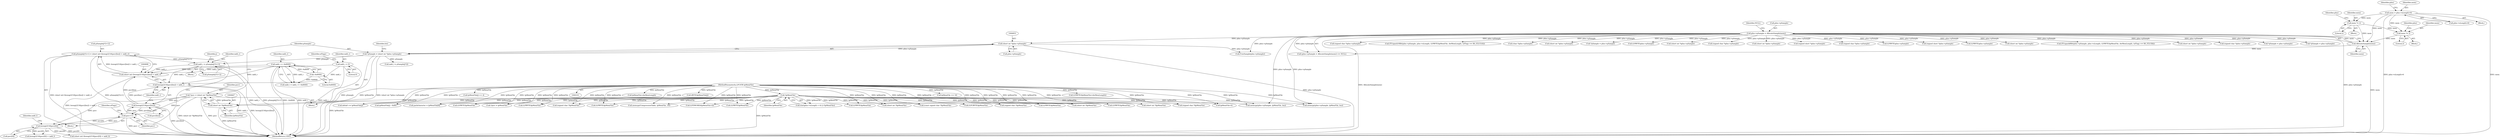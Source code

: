 digraph "0_gstreamer_bc2cdd57d549ab3ba59782e9b395d0cd683fd3ac@pointer" {
"1000889" [label="(Call,pSample[j*2+1] = (short int) (bswapLE16(psrc[len]) + iadd_r))"];
"1000897" [label="(Call,(short int) (bswapLE16(psrc[len]) + iadd_r))"];
"1000900" [label="(Call,bswapLE16(psrc[len]))"];
"1000905" [label="(Call,psrc++)"];
"1000884" [label="(Call,bswapLE16(psrc[0]))"];
"1000844" [label="(Call,*psrc = (short int *)lpMemFile)"];
"1000846" [label="(Call,(short int *)lpMemFile)"];
"1000131" [label="(Call,!lpMemFile)"];
"1000104" [label="(MethodParameterIn,LPCSTR lpMemFile)"];
"1000919" [label="(Call,iadd_r = pSample[j*2+1])"];
"1000850" [label="(Call,*pSample = (short int *)pIns->pSample)"];
"1000852" [label="(Call,(short int *)pIns->pSample)"];
"1000182" [label="(Call,pIns->pSample = AllocateSample(mem))"];
"1000186" [label="(Call,AllocateSample(mem))"];
"1000159" [label="(Call,mem *= 2)"];
"1000112" [label="(Call,mem = pIns->nLength+6)"];
"1000172" [label="(Call,mem *= 2)"];
"1000889" [label="(Call,pSample[j*2+1] = (short int) (bswapLE16(psrc[len]) + iadd_r))"];
"1000834" [label="(Call,iadd_r = -0x8000)"];
"1000836" [label="(Call,-0x8000)"];
"1000824" [label="(Call,iadd_r = 0)"];
"1000899" [label="(Call,bswapLE16(psrc[len]) + iadd_r)"];
"1000884" [label="(Call,bswapLE16(psrc[0]))"];
"1000161" [label="(Literal,2)"];
"1001510" [label="(Call,lpMemFile+dwMemLength)"];
"1000846" [label="(Call,(short int *)lpMemFile)"];
"1000832" [label="(Call,iadd_l = iadd_r = -0x8000)"];
"1000906" [label="(Identifier,psrc)"];
"1000881" [label="(Call,(short int) (bswapLE16(psrc[0]) + iadd_l))"];
"1000845" [label="(Identifier,psrc)"];
"1000316" [label="(Call,memcpy(CompressionTable, lpMemFile, 16))"];
"1001740" [label="(Call,(LPBYTE)lpMemFile)"];
"1000347" [label="(Call,(BYTE)lpMemFile[j])"];
"1000637" [label="(Call,(signed char *)pIns->pSample)"];
"1000851" [label="(Identifier,pSample)"];
"1000181" [label="(Call,(pIns->pSample = AllocateSample(mem)) == NULL)"];
"1000844" [label="(Call,*psrc = (short int *)lpMemFile)"];
"1001567" [label="(Call,(LPBYTE)lpMemFile)"];
"1000645" [label="(Call,(signed char *)lpMemFile)"];
"1000897" [label="(Call,(short int) (bswapLE16(psrc[len]) + iadd_r))"];
"1001502" [label="(Call,(LPBYTE)lpMemFile)"];
"1000967" [label="(Call,ITUnpack16Bit(pIns->pSample, pIns->nLength, (LPBYTE)lpMemFile, dwMemLength, (nFlags == RS_IT21516)))"];
"1001199" [label="(Call,(LPDWORD)(lpMemFile+4))"];
"1000132" [label="(Identifier,lpMemFile)"];
"1001017" [label="(Call,(LPBYTE)lpMemFile)"];
"1000890" [label="(Call,pSample[j*2+1])"];
"1001190" [label="(Call,(char *)pIns->pSample)"];
"1000159" [label="(Call,mem *= 2)"];
"1000825" [label="(Identifier,iadd_r)"];
"1000183" [label="(Call,pIns->pSample)"];
"1000874" [label="(Block,)"];
"1000414" [label="(Call,(short int *)pIns->pSample)"];
"1000219" [label="(Call,*pSample = pIns->pSample)"];
"1001023" [label="(Call,(LPBYTE)pIns->pSample)"];
"1000829" [label="(Identifier,nFlags)"];
"1000177" [label="(Identifier,pIns)"];
"1000267" [label="(Call,(const signed char *)lpMemFile)"];
"1000904" [label="(Identifier,iadd_r)"];
"1001114" [label="(Call,(short int *)pIns->pSample)"];
"1000422" [label="(Call,(short int *)lpMemFile)"];
"1000837" [label="(Literal,0x8000)"];
"1001254" [label="(Call,(signed char *)pIns->pSample)"];
"1000899" [label="(Call,bswapLE16(psrc[len]) + iadd_r)"];
"1000188" [label="(Identifier,NULL)"];
"1000477" [label="(Call,(short int *)pIns->pSample)"];
"1000860" [label="(Identifier,len)"];
"1001818" [label="(Call,(signed short *)pIns->pSample)"];
"1000531" [label="(Call,(signed char *)pIns->pSample)"];
"1000320" [label="(Call,lpMemFile += 16)"];
"1002032" [label="(Call,FreeSample(pIns->pSample))"];
"1000909" [label="(Identifier,nFlags)"];
"1000594" [label="(Call,(short int *)lpMemFile)"];
"1000171" [label="(Block,)"];
"1001516" [label="(Call,(LPBYTE)pIns->pSample)"];
"1000900" [label="(Call,bswapLE16(psrc[len]))"];
"1000889" [label="(Call,pSample[j*2+1] = (short int) (bswapLE16(psrc[len]) + iadd_r))"];
"1000174" [label="(Literal,2)"];
"1000883" [label="(Call,bswapLE16(psrc[0]) + iadd_l)"];
"1000921" [label="(Call,pSample[j*2+1])"];
"1000539" [label="(Call,(signed char *)lpMemFile)"];
"1001201" [label="(Call,lpMemFile+4)"];
"1000160" [label="(Identifier,mem)"];
"1001108" [label="(Call,(short int *)lpMemFile)"];
"1001645" [label="(Call,(signed short *)pIns->pSample)"];
"1000850" [label="(Call,*pSample = (short int *)pIns->pSample)"];
"1001925" [label="(Call,(LPCBYTE)lpMemFile)"];
"1000182" [label="(Call,pIns->pSample = AllocateSample(mem))"];
"1001508" [label="(Call,(LPBYTE)(lpMemFile+dwMemLength))"];
"1000468" [label="(Call,memcpy(pIns->pSample, lpMemFile, len))"];
"1001329" [label="(Call,(LPBYTE)pIns->pSample)"];
"1000122" [label="(Identifier,pIns)"];
"1000854" [label="(Call,pIns->pSample)"];
"1000834" [label="(Call,iadd_r = -0x8000)"];
"1000920" [label="(Identifier,iadd_r)"];
"1001274" [label="(Call,delta8 += lpMemFile[j])"];
"1000240" [label="(Call,lpMemFile[j] - 0x80)"];
"1001182" [label="(Call,packcharacter = lpMemFile[8])"];
"1000187" [label="(Identifier,mem)"];
"1000818" [label="(Block,)"];
"1000113" [label="(Identifier,mem)"];
"1001931" [label="(Call,(short int *)pIns->pSample)"];
"1000952" [label="(Call,ITUnpack8Bit(pIns->pSample, pIns->nLength, (LPBYTE)lpMemFile, dwMemLength, (nFlags == RS_IT2158)))"];
"1000919" [label="(Call,iadd_r = pSample[j*2+1])"];
"1000186" [label="(Call,AllocateSample(mem))"];
"1000164" [label="(Identifier,pIns)"];
"1000104" [label="(MethodParameterIn,LPCSTR lpMemFile)"];
"1000357" [label="(Call,lpMemFile[j] >> 4)"];
"1001337" [label="(Call,(LPBYTE)lpMemFile)"];
"1000911" [label="(Block,)"];
"1001178" [label="(Call,*psrc = lpMemFile)"];
"1000586" [label="(Call,(short int *)pIns->pSample)"];
"1000173" [label="(Identifier,mem)"];
"1000873" [label="(Identifier,j)"];
"1000123" [label="(Call,((int)pIns->nLength < 4) || (!lpMemFile))"];
"1002047" [label="(MethodReturn,UINT)"];
"1000824" [label="(Call,iadd_r = 0)"];
"1000885" [label="(Call,psrc[0])"];
"1000112" [label="(Call,mem = pIns->nLength+6)"];
"1000114" [label="(Call,pIns->nLength+6)"];
"1000158" [label="(Block,)"];
"1000974" [label="(Call,(LPBYTE)lpMemFile)"];
"1000852" [label="(Call,(short int *)pIns->pSample)"];
"1000912" [label="(Call,iadd_l = pSample[j*2])"];
"1000835" [label="(Identifier,iadd_r)"];
"1000737" [label="(Call,(signed char *)pIns->pSample)"];
"1000106" [label="(Block,)"];
"1000731" [label="(Call,(signed char *)lpMemFile)"];
"1000836" [label="(Call,-0x8000)"];
"1000888" [label="(Identifier,iadd_l)"];
"1000826" [label="(Literal,0)"];
"1000259" [label="(Call,*pSample = pIns->pSample)"];
"1000324" [label="(Call,*pSample = pIns->pSample)"];
"1000848" [label="(Identifier,lpMemFile)"];
"1000901" [label="(Call,psrc[len])"];
"1002011" [label="(Call,memcpy(pIns->pSample, lpMemFile, len))"];
"1000959" [label="(Call,(LPBYTE)lpMemFile)"];
"1000172" [label="(Call,mem *= 2)"];
"1000905" [label="(Call,psrc++)"];
"1000131" [label="(Call,!lpMemFile)"];
"1000889" -> "1000874"  [label="AST: "];
"1000889" -> "1000897"  [label="CFG: "];
"1000890" -> "1000889"  [label="AST: "];
"1000897" -> "1000889"  [label="AST: "];
"1000906" -> "1000889"  [label="CFG: "];
"1000889" -> "1002047"  [label="DDG: (short int) (bswapLE16(psrc[len]) + iadd_r)"];
"1000889" -> "1002047"  [label="DDG: pSample[j*2+1]"];
"1000897" -> "1000889"  [label="DDG: bswapLE16(psrc[len]) + iadd_r"];
"1000889" -> "1000919"  [label="DDG: pSample[j*2+1]"];
"1000897" -> "1000899"  [label="CFG: "];
"1000898" -> "1000897"  [label="AST: "];
"1000899" -> "1000897"  [label="AST: "];
"1000897" -> "1002047"  [label="DDG: bswapLE16(psrc[len]) + iadd_r"];
"1000900" -> "1000897"  [label="DDG: psrc[len]"];
"1000919" -> "1000897"  [label="DDG: iadd_r"];
"1000834" -> "1000897"  [label="DDG: iadd_r"];
"1000824" -> "1000897"  [label="DDG: iadd_r"];
"1000900" -> "1000899"  [label="AST: "];
"1000900" -> "1000901"  [label="CFG: "];
"1000901" -> "1000900"  [label="AST: "];
"1000904" -> "1000900"  [label="CFG: "];
"1000900" -> "1002047"  [label="DDG: psrc[len]"];
"1000900" -> "1000899"  [label="DDG: psrc[len]"];
"1000905" -> "1000900"  [label="DDG: psrc"];
"1000844" -> "1000900"  [label="DDG: psrc"];
"1000900" -> "1000905"  [label="DDG: psrc[len]"];
"1000905" -> "1000874"  [label="AST: "];
"1000905" -> "1000906"  [label="CFG: "];
"1000906" -> "1000905"  [label="AST: "];
"1000909" -> "1000905"  [label="CFG: "];
"1000905" -> "1002047"  [label="DDG: psrc"];
"1000905" -> "1000884"  [label="DDG: psrc"];
"1000884" -> "1000905"  [label="DDG: psrc[0]"];
"1000844" -> "1000905"  [label="DDG: psrc"];
"1000884" -> "1000883"  [label="AST: "];
"1000884" -> "1000885"  [label="CFG: "];
"1000885" -> "1000884"  [label="AST: "];
"1000888" -> "1000884"  [label="CFG: "];
"1000884" -> "1002047"  [label="DDG: psrc[0]"];
"1000884" -> "1000881"  [label="DDG: psrc[0]"];
"1000884" -> "1000883"  [label="DDG: psrc[0]"];
"1000844" -> "1000884"  [label="DDG: psrc"];
"1000844" -> "1000818"  [label="AST: "];
"1000844" -> "1000846"  [label="CFG: "];
"1000845" -> "1000844"  [label="AST: "];
"1000846" -> "1000844"  [label="AST: "];
"1000851" -> "1000844"  [label="CFG: "];
"1000844" -> "1002047"  [label="DDG: (short int *)lpMemFile"];
"1000844" -> "1002047"  [label="DDG: psrc"];
"1000846" -> "1000844"  [label="DDG: lpMemFile"];
"1000846" -> "1000848"  [label="CFG: "];
"1000847" -> "1000846"  [label="AST: "];
"1000848" -> "1000846"  [label="AST: "];
"1000846" -> "1002047"  [label="DDG: lpMemFile"];
"1000131" -> "1000846"  [label="DDG: lpMemFile"];
"1000104" -> "1000846"  [label="DDG: lpMemFile"];
"1000131" -> "1000123"  [label="AST: "];
"1000131" -> "1000132"  [label="CFG: "];
"1000132" -> "1000131"  [label="AST: "];
"1000123" -> "1000131"  [label="CFG: "];
"1000131" -> "1002047"  [label="DDG: lpMemFile"];
"1000131" -> "1000123"  [label="DDG: lpMemFile"];
"1000104" -> "1000131"  [label="DDG: lpMemFile"];
"1000131" -> "1000240"  [label="DDG: lpMemFile"];
"1000131" -> "1000267"  [label="DDG: lpMemFile"];
"1000131" -> "1000316"  [label="DDG: lpMemFile"];
"1000131" -> "1000422"  [label="DDG: lpMemFile"];
"1000131" -> "1000468"  [label="DDG: lpMemFile"];
"1000131" -> "1000539"  [label="DDG: lpMemFile"];
"1000131" -> "1000594"  [label="DDG: lpMemFile"];
"1000131" -> "1000645"  [label="DDG: lpMemFile"];
"1000131" -> "1000731"  [label="DDG: lpMemFile"];
"1000131" -> "1000959"  [label="DDG: lpMemFile"];
"1000131" -> "1000974"  [label="DDG: lpMemFile"];
"1000131" -> "1001017"  [label="DDG: lpMemFile"];
"1000131" -> "1001108"  [label="DDG: lpMemFile"];
"1000131" -> "1001178"  [label="DDG: lpMemFile"];
"1000131" -> "1001182"  [label="DDG: lpMemFile"];
"1000131" -> "1001199"  [label="DDG: lpMemFile"];
"1000131" -> "1001201"  [label="DDG: lpMemFile"];
"1000131" -> "1001274"  [label="DDG: lpMemFile"];
"1000131" -> "1001337"  [label="DDG: lpMemFile"];
"1000131" -> "1001502"  [label="DDG: lpMemFile"];
"1000131" -> "1001567"  [label="DDG: lpMemFile"];
"1000131" -> "1001740"  [label="DDG: lpMemFile"];
"1000131" -> "1001925"  [label="DDG: lpMemFile"];
"1000131" -> "1002011"  [label="DDG: lpMemFile"];
"1000104" -> "1000101"  [label="AST: "];
"1000104" -> "1002047"  [label="DDG: lpMemFile"];
"1000104" -> "1000240"  [label="DDG: lpMemFile"];
"1000104" -> "1000267"  [label="DDG: lpMemFile"];
"1000104" -> "1000316"  [label="DDG: lpMemFile"];
"1000104" -> "1000320"  [label="DDG: lpMemFile"];
"1000104" -> "1000347"  [label="DDG: lpMemFile"];
"1000104" -> "1000357"  [label="DDG: lpMemFile"];
"1000104" -> "1000422"  [label="DDG: lpMemFile"];
"1000104" -> "1000468"  [label="DDG: lpMemFile"];
"1000104" -> "1000539"  [label="DDG: lpMemFile"];
"1000104" -> "1000594"  [label="DDG: lpMemFile"];
"1000104" -> "1000645"  [label="DDG: lpMemFile"];
"1000104" -> "1000731"  [label="DDG: lpMemFile"];
"1000104" -> "1000959"  [label="DDG: lpMemFile"];
"1000104" -> "1000974"  [label="DDG: lpMemFile"];
"1000104" -> "1001017"  [label="DDG: lpMemFile"];
"1000104" -> "1001108"  [label="DDG: lpMemFile"];
"1000104" -> "1001178"  [label="DDG: lpMemFile"];
"1000104" -> "1001182"  [label="DDG: lpMemFile"];
"1000104" -> "1001199"  [label="DDG: lpMemFile"];
"1000104" -> "1001201"  [label="DDG: lpMemFile"];
"1000104" -> "1001274"  [label="DDG: lpMemFile"];
"1000104" -> "1001337"  [label="DDG: lpMemFile"];
"1000104" -> "1001502"  [label="DDG: lpMemFile"];
"1000104" -> "1001508"  [label="DDG: lpMemFile"];
"1000104" -> "1001510"  [label="DDG: lpMemFile"];
"1000104" -> "1001567"  [label="DDG: lpMemFile"];
"1000104" -> "1001740"  [label="DDG: lpMemFile"];
"1000104" -> "1001925"  [label="DDG: lpMemFile"];
"1000104" -> "1002011"  [label="DDG: lpMemFile"];
"1000919" -> "1000911"  [label="AST: "];
"1000919" -> "1000921"  [label="CFG: "];
"1000920" -> "1000919"  [label="AST: "];
"1000921" -> "1000919"  [label="AST: "];
"1000873" -> "1000919"  [label="CFG: "];
"1000919" -> "1002047"  [label="DDG: iadd_r"];
"1000919" -> "1002047"  [label="DDG: pSample[j*2+1]"];
"1000919" -> "1000899"  [label="DDG: iadd_r"];
"1000850" -> "1000919"  [label="DDG: pSample"];
"1000850" -> "1000818"  [label="AST: "];
"1000850" -> "1000852"  [label="CFG: "];
"1000851" -> "1000850"  [label="AST: "];
"1000852" -> "1000850"  [label="AST: "];
"1000860" -> "1000850"  [label="CFG: "];
"1000850" -> "1002047"  [label="DDG: pSample"];
"1000850" -> "1002047"  [label="DDG: (short int *)pIns->pSample"];
"1000852" -> "1000850"  [label="DDG: pIns->pSample"];
"1000850" -> "1000912"  [label="DDG: pSample"];
"1000852" -> "1000854"  [label="CFG: "];
"1000853" -> "1000852"  [label="AST: "];
"1000854" -> "1000852"  [label="AST: "];
"1000852" -> "1002047"  [label="DDG: pIns->pSample"];
"1000182" -> "1000852"  [label="DDG: pIns->pSample"];
"1000852" -> "1002032"  [label="DDG: pIns->pSample"];
"1000182" -> "1000181"  [label="AST: "];
"1000182" -> "1000186"  [label="CFG: "];
"1000183" -> "1000182"  [label="AST: "];
"1000186" -> "1000182"  [label="AST: "];
"1000188" -> "1000182"  [label="CFG: "];
"1000182" -> "1002047"  [label="DDG: AllocateSample(mem)"];
"1000182" -> "1002047"  [label="DDG: pIns->pSample"];
"1000182" -> "1000181"  [label="DDG: pIns->pSample"];
"1000186" -> "1000182"  [label="DDG: mem"];
"1000182" -> "1000219"  [label="DDG: pIns->pSample"];
"1000182" -> "1000259"  [label="DDG: pIns->pSample"];
"1000182" -> "1000324"  [label="DDG: pIns->pSample"];
"1000182" -> "1000414"  [label="DDG: pIns->pSample"];
"1000182" -> "1000468"  [label="DDG: pIns->pSample"];
"1000182" -> "1000477"  [label="DDG: pIns->pSample"];
"1000182" -> "1000531"  [label="DDG: pIns->pSample"];
"1000182" -> "1000586"  [label="DDG: pIns->pSample"];
"1000182" -> "1000637"  [label="DDG: pIns->pSample"];
"1000182" -> "1000737"  [label="DDG: pIns->pSample"];
"1000182" -> "1000952"  [label="DDG: pIns->pSample"];
"1000182" -> "1000967"  [label="DDG: pIns->pSample"];
"1000182" -> "1001023"  [label="DDG: pIns->pSample"];
"1000182" -> "1001114"  [label="DDG: pIns->pSample"];
"1000182" -> "1001190"  [label="DDG: pIns->pSample"];
"1000182" -> "1001254"  [label="DDG: pIns->pSample"];
"1000182" -> "1001329"  [label="DDG: pIns->pSample"];
"1000182" -> "1001516"  [label="DDG: pIns->pSample"];
"1000182" -> "1001645"  [label="DDG: pIns->pSample"];
"1000182" -> "1001818"  [label="DDG: pIns->pSample"];
"1000182" -> "1001931"  [label="DDG: pIns->pSample"];
"1000182" -> "1002011"  [label="DDG: pIns->pSample"];
"1000182" -> "1002032"  [label="DDG: pIns->pSample"];
"1000186" -> "1000187"  [label="CFG: "];
"1000187" -> "1000186"  [label="AST: "];
"1000186" -> "1002047"  [label="DDG: mem"];
"1000186" -> "1000181"  [label="DDG: mem"];
"1000159" -> "1000186"  [label="DDG: mem"];
"1000112" -> "1000186"  [label="DDG: mem"];
"1000172" -> "1000186"  [label="DDG: mem"];
"1000159" -> "1000158"  [label="AST: "];
"1000159" -> "1000161"  [label="CFG: "];
"1000160" -> "1000159"  [label="AST: "];
"1000161" -> "1000159"  [label="AST: "];
"1000164" -> "1000159"  [label="CFG: "];
"1000112" -> "1000159"  [label="DDG: mem"];
"1000159" -> "1000172"  [label="DDG: mem"];
"1000112" -> "1000106"  [label="AST: "];
"1000112" -> "1000114"  [label="CFG: "];
"1000113" -> "1000112"  [label="AST: "];
"1000114" -> "1000112"  [label="AST: "];
"1000122" -> "1000112"  [label="CFG: "];
"1000112" -> "1002047"  [label="DDG: pIns->nLength+6"];
"1000112" -> "1002047"  [label="DDG: mem"];
"1000112" -> "1000172"  [label="DDG: mem"];
"1000172" -> "1000171"  [label="AST: "];
"1000172" -> "1000174"  [label="CFG: "];
"1000173" -> "1000172"  [label="AST: "];
"1000174" -> "1000172"  [label="AST: "];
"1000177" -> "1000172"  [label="CFG: "];
"1000834" -> "1000832"  [label="AST: "];
"1000834" -> "1000836"  [label="CFG: "];
"1000835" -> "1000834"  [label="AST: "];
"1000836" -> "1000834"  [label="AST: "];
"1000832" -> "1000834"  [label="CFG: "];
"1000834" -> "1002047"  [label="DDG: iadd_r"];
"1000834" -> "1002047"  [label="DDG: -0x8000"];
"1000834" -> "1000832"  [label="DDG: iadd_r"];
"1000836" -> "1000834"  [label="DDG: 0x8000"];
"1000834" -> "1000899"  [label="DDG: iadd_r"];
"1000836" -> "1000837"  [label="CFG: "];
"1000837" -> "1000836"  [label="AST: "];
"1000836" -> "1000832"  [label="DDG: 0x8000"];
"1000824" -> "1000818"  [label="AST: "];
"1000824" -> "1000826"  [label="CFG: "];
"1000825" -> "1000824"  [label="AST: "];
"1000826" -> "1000824"  [label="AST: "];
"1000829" -> "1000824"  [label="CFG: "];
"1000824" -> "1002047"  [label="DDG: iadd_r"];
"1000824" -> "1000899"  [label="DDG: iadd_r"];
"1000899" -> "1000904"  [label="CFG: "];
"1000904" -> "1000899"  [label="AST: "];
"1000899" -> "1002047"  [label="DDG: iadd_r"];
"1000899" -> "1002047"  [label="DDG: bswapLE16(psrc[len])"];
}
